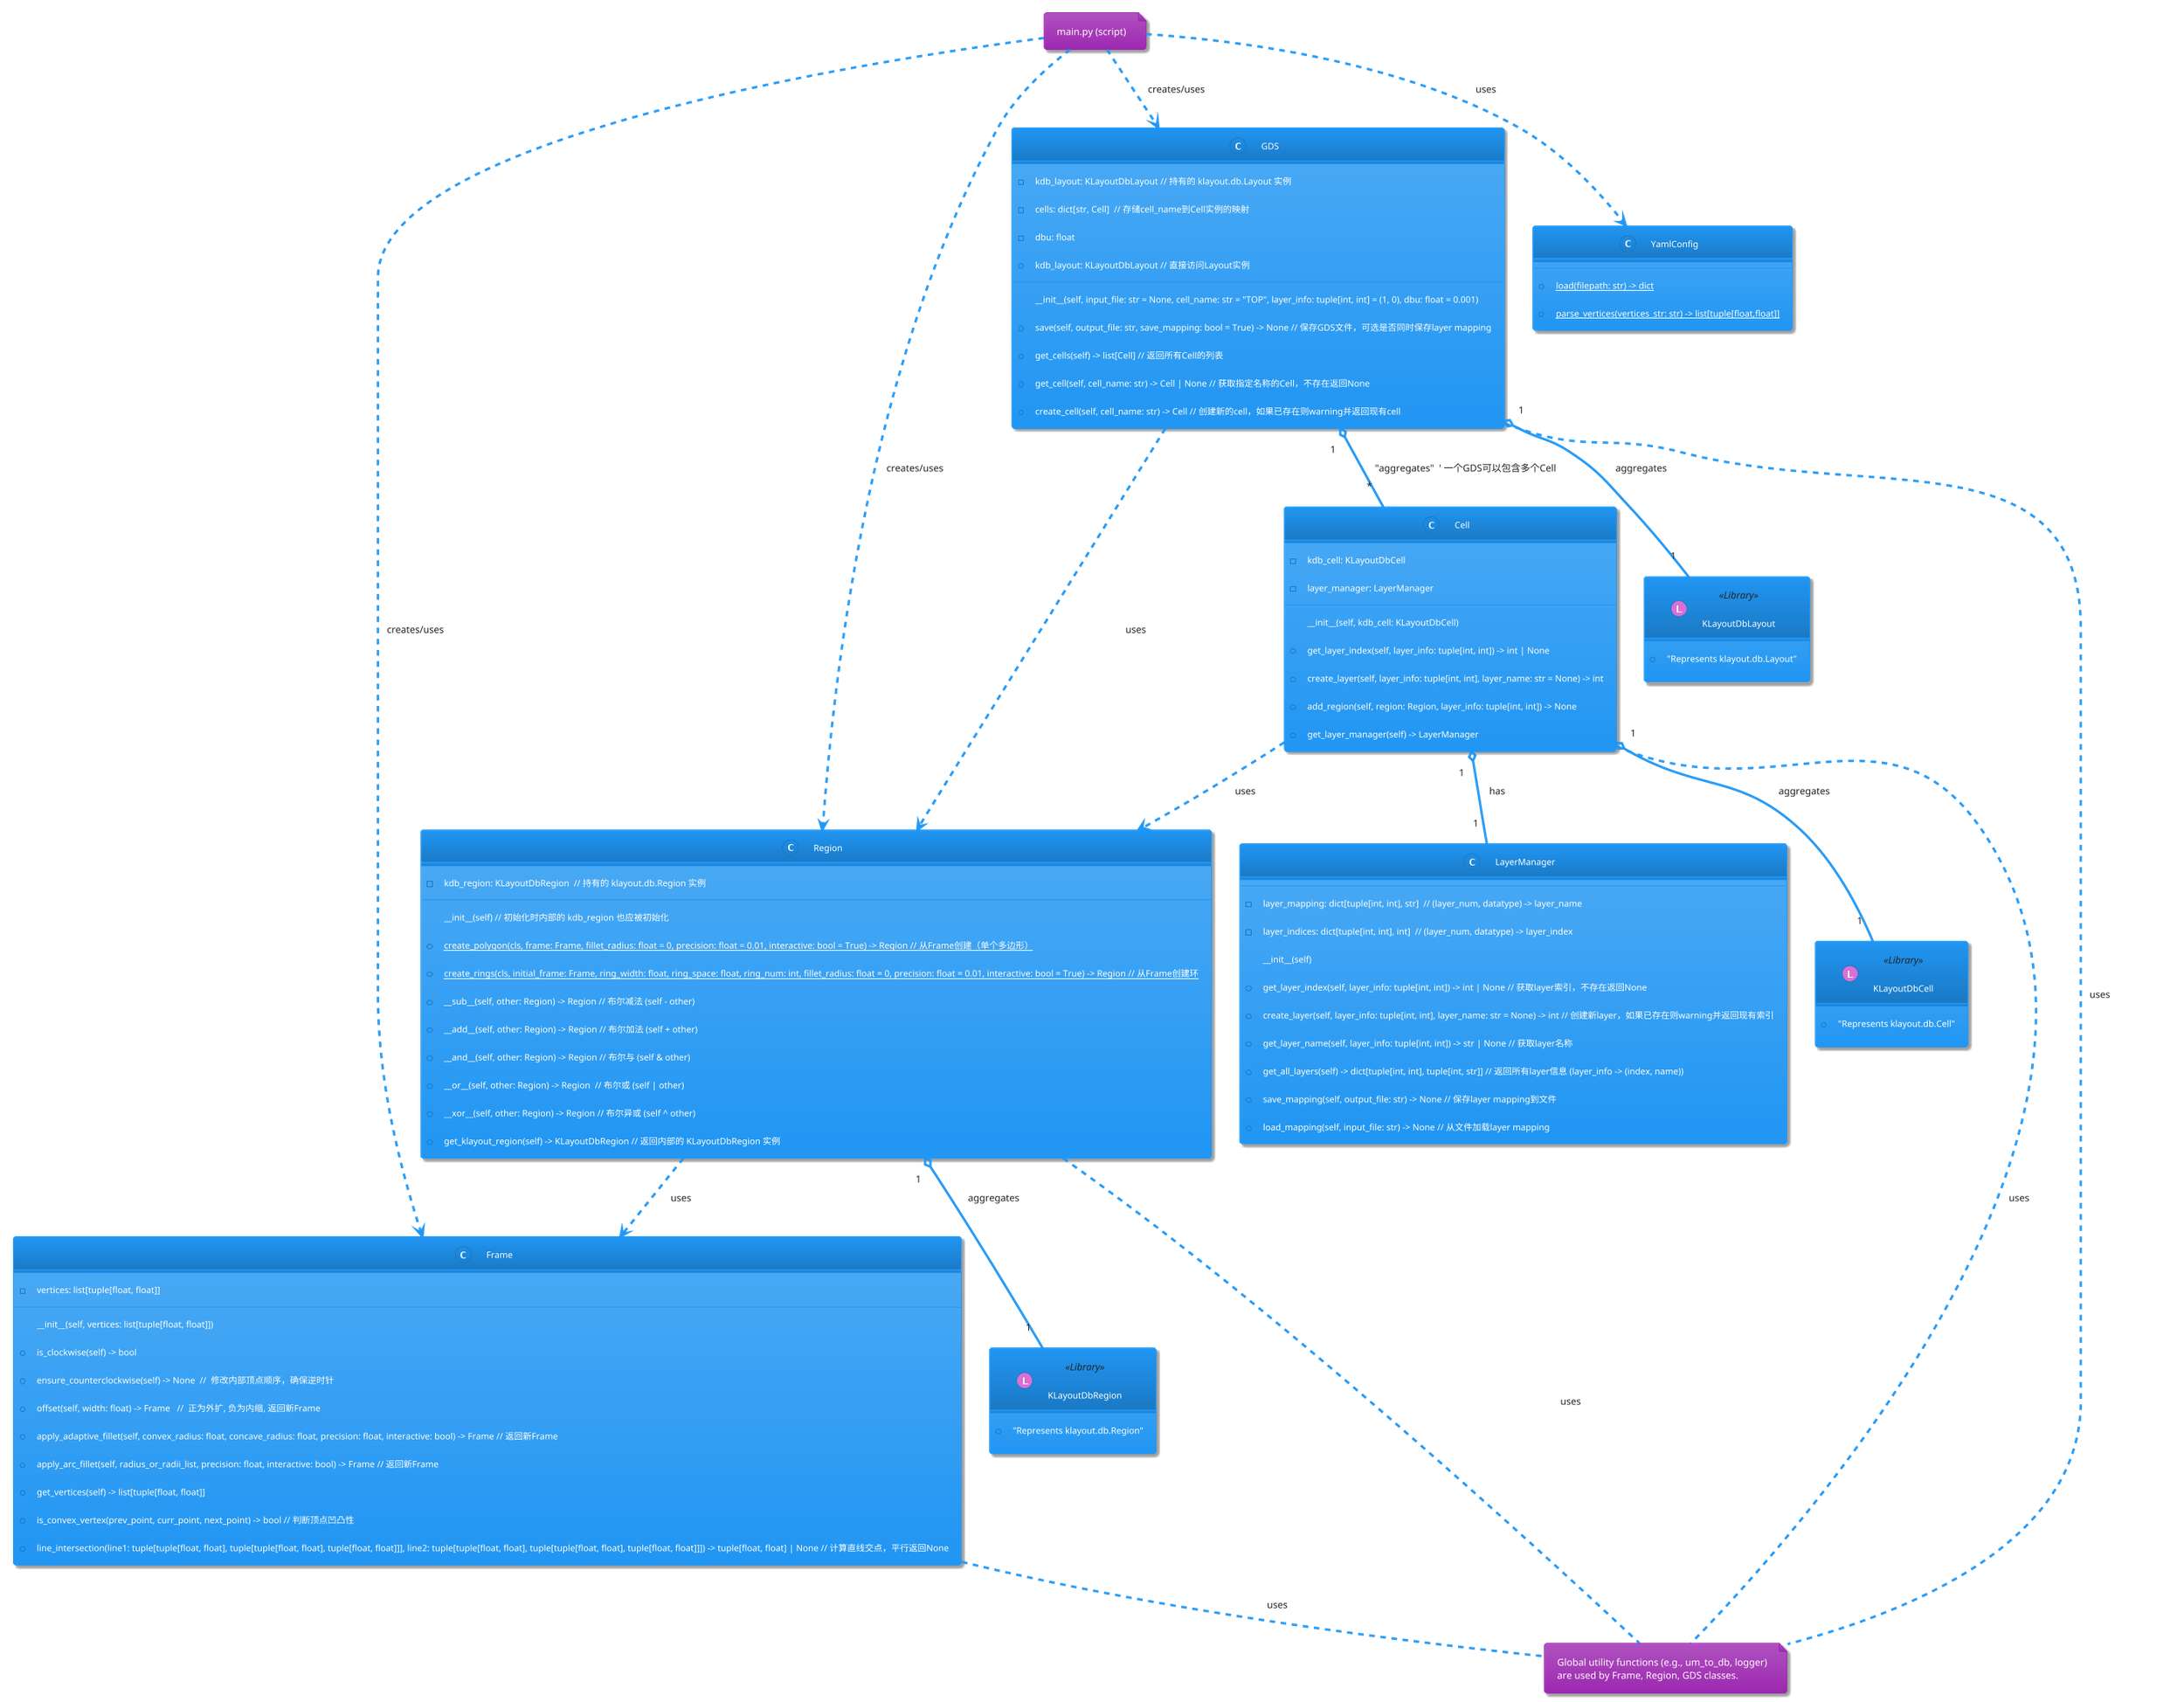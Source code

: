 @startuml GDS_Generator_Classes
!theme materia

class Frame {
  - vertices: list[tuple[float, float]]
  __init__(self, vertices: list[tuple[float, float]])
  + is_clockwise(self) -> bool
  + ensure_counterclockwise(self) -> None  //  修改内部顶点顺序，确保逆时针
  + offset(self, width: float) -> Frame   //  正为外扩, 负为内缩, 返回新Frame
  + apply_adaptive_fillet(self, convex_radius: float, concave_radius: float, precision: float, interactive: bool) -> Frame // 返回新Frame
  + apply_arc_fillet(self, radius_or_radii_list, precision: float, interactive: bool) -> Frame // 返回新Frame
  + get_vertices(self) -> list[tuple[float, float]]
  + is_convex_vertex(prev_point, curr_point, next_point) -> bool // 判断顶点凹凸性
  + line_intersection(line1: tuple[tuple[float, float], tuple[tuple[float, float], tuple[float, float]]], line2: tuple[tuple[float, float], tuple[tuple[float, float], tuple[float, float]]]) -> tuple[float, float] | None // 计算直线交点，平行返回None
}

class Region {
  - kdb_region: KLayoutDbRegion  // 持有的 klayout.db.Region 实例
  __init__(self) // 初始化时内部的 kdb_region 也应被初始化
  + {static} create_polygon(cls, frame: Frame, fillet_radius: float = 0, precision: float = 0.01, interactive: bool = True) -> Region // 从Frame创建（单个多边形）
  + {static} create_rings(cls, initial_frame: Frame, ring_width: float, ring_space: float, ring_num: int, fillet_radius: float = 0, precision: float = 0.01, interactive: bool = True) -> Region // 从Frame创建环
  + __sub__(self, other: Region) -> Region // 布尔减法 (self - other)
  + __add__(self, other: Region) -> Region // 布尔加法 (self + other)
  + __and__(self, other: Region) -> Region // 布尔与 (self & other)
  + __or__(self, other: Region) -> Region  // 布尔或 (self | other)
  + __xor__(self, other: Region) -> Region // 布尔异或 (self ^ other)
  + get_klayout_region(self) -> KLayoutDbRegion // 返回内部的 KLayoutDbRegion 实例
}

class LayerManager {
  - layer_mapping: dict[tuple[int, int], str]  // (layer_num, datatype) -> layer_name
  - layer_indices: dict[tuple[int, int], int]  // (layer_num, datatype) -> layer_index
  __init__(self)
  + get_layer_index(self, layer_info: tuple[int, int]) -> int | None // 获取layer索引，不存在返回None
  + create_layer(self, layer_info: tuple[int, int], layer_name: str = None) -> int // 创建新layer，如果已存在则warning并返回现有索引
  + get_layer_name(self, layer_info: tuple[int, int]) -> str | None // 获取layer名称
  + get_all_layers(self) -> dict[tuple[int, int], tuple[int, str]] // 返回所有layer信息 (layer_info -> (index, name))
  + save_mapping(self, output_file: str) -> None // 保存layer mapping到文件
  + load_mapping(self, input_file: str) -> None // 从文件加载layer mapping
}

class Cell {
  - kdb_cell: KLayoutDbCell
  - layer_manager: LayerManager
  __init__(self, kdb_cell: KLayoutDbCell)
  + get_layer_index(self, layer_info: tuple[int, int]) -> int | None
  + create_layer(self, layer_info: tuple[int, int], layer_name: str = None) -> int
  + add_region(self, region: Region, layer_info: tuple[int, int]) -> None
  + get_layer_manager(self) -> LayerManager
}

class GDS {
  - kdb_layout: KLayoutDbLayout // 持有的 klayout.db.Layout 实例
  - cells: dict[str, Cell]  // 存储cell_name到Cell实例的映射
  - dbu: float
  __init__(self, input_file: str = None, cell_name: str = "TOP", layer_info: tuple[int, int] = (1, 0), dbu: float = 0.001)
  + save(self, output_file: str, save_mapping: bool = True) -> None // 保存GDS文件，可选是否同时保存layer mapping
  + get_cells(self) -> list[Cell] // 返回所有Cell的列表
  + get_cell(self, cell_name: str) -> Cell | None // 获取指定名称的Cell，不存在返回None
  + create_cell(self, cell_name: str) -> Cell // 创建新的cell，如果已存在则warning并返回现有cell
  + kdb_layout: KLayoutDbLayout // 直接访问Layout实例
}

' 为KLayout核心类在图表中定义对应的实体
class KLayoutDbRegion <<(L,orchid)Library>> {
  + "Represents klayout.db.Region"
}
class KLayoutDbLayout <<(L,orchid)Library>> {
  + "Represents klayout.db.Layout"
}
class KLayoutDbCell <<(L,orchid)Library>> {
  + "Represents klayout.db.Cell"
}

' 依赖关系
Region ..> Frame : "uses"
GDS ..> Region : "uses"
Cell ..> Region : "uses"
Cell "1" o-- "1" LayerManager : "has"

' 聚合关系:
Region "1" o-- "1" KLayoutDbRegion : "aggregates"
GDS "1" o-- "1" KLayoutDbLayout : "aggregates"
GDS "1" o-- "*" Cell : "aggregates"  ' 一个GDS可以包含多个Cell
Cell "1" o-- "1" KLayoutDbCell : "aggregates"

note "main.py (script)" as MainScript
MainScript ..> GDS : "creates/uses"
MainScript ..> Frame : "creates/uses"
MainScript ..> Region : "creates/uses"
MainScript ..> YamlConfig : "uses"

class YamlConfig {
  + {static} load(filepath: str) -> dict
  + {static} parse_vertices(vertices_str: str) -> list[tuple[float,float]]
}

note "Global utility functions (e.g., um_to_db, logger)\nare used by Frame, Region, GDS classes." as Utils
Frame .. Utils : "uses"
Region .. Utils : "uses"
GDS .. Utils : "uses"
Cell .. Utils : "uses"

@enduml